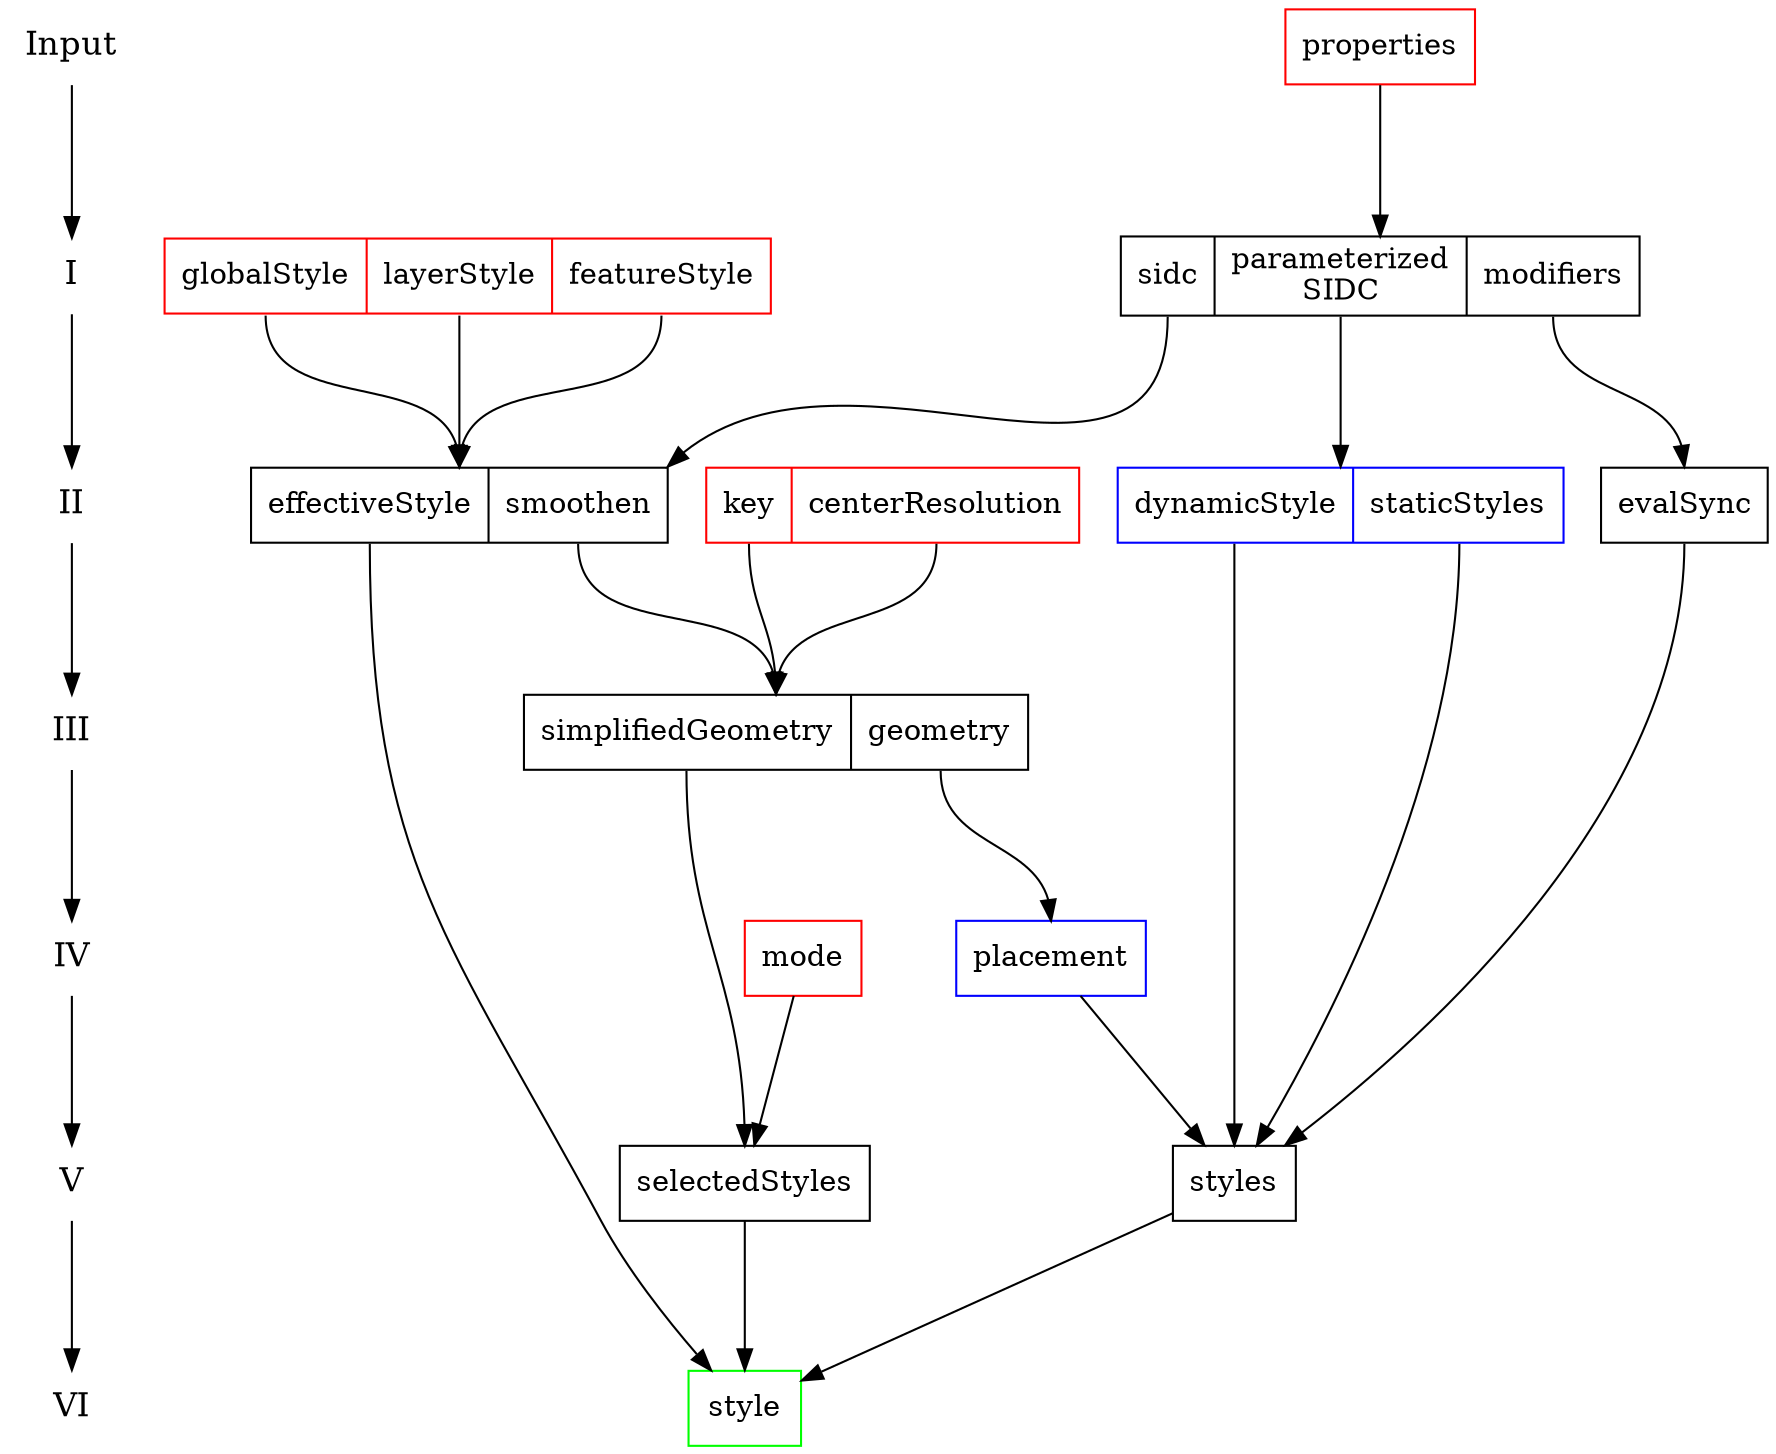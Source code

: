 digraph structs {
  ranksep=1;
  {
    node [shape=plaintext, fontsize=16];
    Input -> I -> II -> III -> IV -> V -> VI;
  }

  { rank = same;
    Input;
    node [shape=record];
    properties [color=red];
  };

  { rank = same;
    I;
    node [shape=record];
    INPUT_A [color=red,label="{{
      <globalStyle> globalStyle|
      <layerStyle> layerStyle|
      <featureStyle> featureStyle
    }}"];

    PROPERTIES [label="{{
      <sidc> sidc|
      <parameterizedSIDC> parameterized\nSIDC|
      <modifiers> modifiers
    }}"];
  };

  { rank = same;
    II;
    node [shape=record];
    INPUT_B [color=red,label="{{
      <key> key|
      <centerResolution> centerResolution
    }}"];

    EFFECTIVE [label="{{
      <effectiveStyle> effectiveStyle|
      <smoothen> smoothen
    }}"];

    evalSync;

    node [shape=record];
    STYLES [color=blue,label="{{
      <dynamicStyle> dynamicStyle|
      <staticStyles> staticStyles
    }}"];
  };

  { rank = same;
    III;
    node [shape=record];
    GEOMETRY [label="{{
      <simplifiedGeometry> simplifiedGeometry|
      <geometry> geometry
    }}"
    ];
  };

  { rank = same;
    IV;
    node [shape=box];
    mode [color=red];
    placement [color=blue];
  };

  { rank = same;
    V;
    node [shape=box];
    styles; selectedStyles;
  };

  { rank = same;
    VI;
    node [shape=box];
    style [color=green];
  };

  properties -> PROPERTIES;
  PROPERTIES:sidc:s -> EFFECTIVE:ne;
  INPUT_A:globalStyle -> EFFECTIVE:n;
  INPUT_A:layerStyle -> EFFECTIVE:n;
  INPUT_A:featureStyle -> EFFECTIVE:n;
  PROPERTIES:parameterizedSIDC -> STYLES:n;
  PROPERTIES:modifiers -> evalSync:n;
  EFFECTIVE:smoothen:s -> GEOMETRY:n;
  INPUT_B:key -> GEOMETRY:n;
  INPUT_B:centerResolution -> GEOMETRY:n;
  GEOMETRY:geometry:s -> placement:n;
  STYLES:dynamicStyle -> styles;
  STYLES:staticStyles -> styles;
  mode -> selectedStyles;
  GEOMETRY:simplifiedGeometry -> selectedStyles:n;
  placement -> styles;
  evalSync:s -> styles;
  styles -> style;
  EFFECTIVE:effectiveStyle:s -> style;
  selectedStyles -> style;
}
